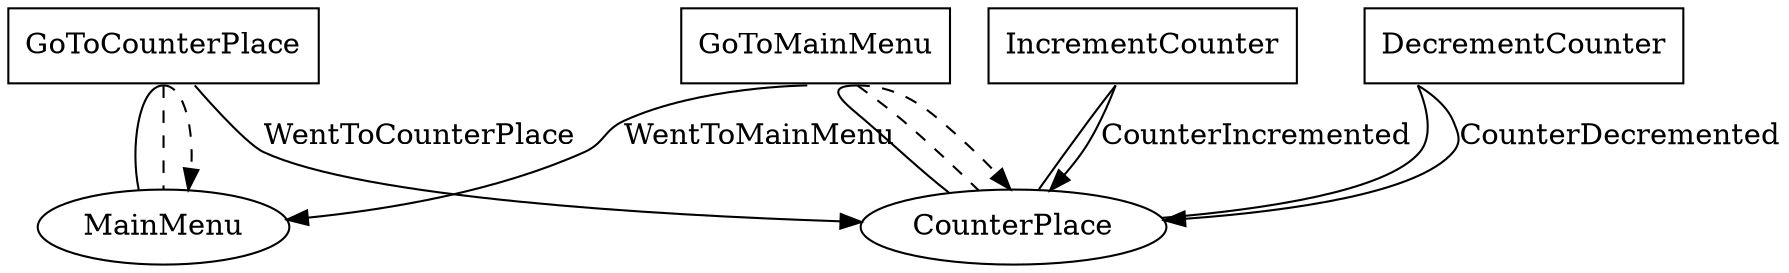 digraph D {
  MainMenunode [label="MainMenu"]
  CounterPlacenode [label="CounterPlace"]
  GoToCounterPlacenode [label="GoToCounterPlace",shape=box]
  GoToMainMenunode [label="GoToMainMenu",shape=box]
  IncrementCounternode [label="IncrementCounter",shape=box]
  DecrementCounternode [label="DecrementCounter",shape=box]


  GoToCounterPlacenode -> MainMenunode [arrowhead=none,sametail=MainMenuWentToCounterPlaceCounterPlace]
  GoToCounterPlacenode -> CounterPlacenode [label="WentToCounterPlace",sametail=MainMenuWentToCounterPlaceCounterPlace]

  GoToCounterPlacenode -> MainMenunode [arrowhead=none,sametail=MainMenusame,style=dashed]
  GoToCounterPlacenode -> MainMenunode [sametail=MainMenusame,style=dashed]


  GoToMainMenunode -> CounterPlacenode [arrowhead=none,sametail=CounterPlaceWentToMainMenuMainMenu]
  GoToMainMenunode -> MainMenunode [label="WentToMainMenu",sametail=CounterPlaceWentToMainMenuMainMenu]

  GoToMainMenunode -> CounterPlacenode [arrowhead=none,sametail=CounterPlacesame,style=dashed]
  GoToMainMenunode -> CounterPlacenode [sametail=CounterPlacesame,style=dashed]


  IncrementCounternode -> CounterPlacenode [arrowhead=none,sametail=CounterPlaceCounterIncrementedCounterPlace]
  IncrementCounternode -> CounterPlacenode [label="CounterIncremented",sametail=CounterPlaceCounterIncrementedCounterPlace]


  DecrementCounternode -> CounterPlacenode [arrowhead=none,sametail=CounterPlaceCounterDecrementedCounterPlace]
  DecrementCounternode -> CounterPlacenode [label="CounterDecremented",sametail=CounterPlaceCounterDecrementedCounterPlace]



}
